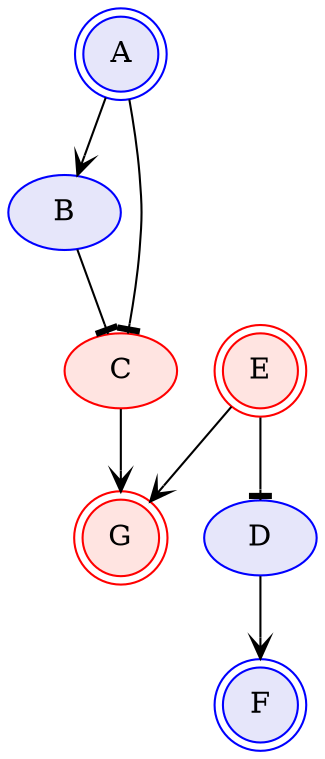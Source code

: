 digraph {
A->B [penwidth=1, color=black, arrowhead="vee"]
A->C [penwidth=1, color=black, arrowhead="tee"]
B->C [penwidth=1, color=black, arrowhead="tee"]
E->D [penwidth=1, color=black, arrowhead="tee"]
D->F [penwidth=1, color=black, arrowhead="vee"]
C->G [penwidth=1, color=black, arrowhead="vee"]
E->G [penwidth=1, color=black, arrowhead="vee"]
A [style=filled, color=blue, fillcolor=lavender, shape=doublecircle];
B [style=filled, color=blue, fillcolor=lavender];
C [style=filled, color=red, fillcolor=mistyrose];
D [style=filled, color=blue, fillcolor=lavender];
E [style=filled, color=red, fillcolor=mistyrose, shape=doublecircle];
F [style=filled, color=blue, fillcolor=lavender, shape=doublecircle];
G [style=filled, color=red, fillcolor=mistyrose, shape=doublecircle];
}